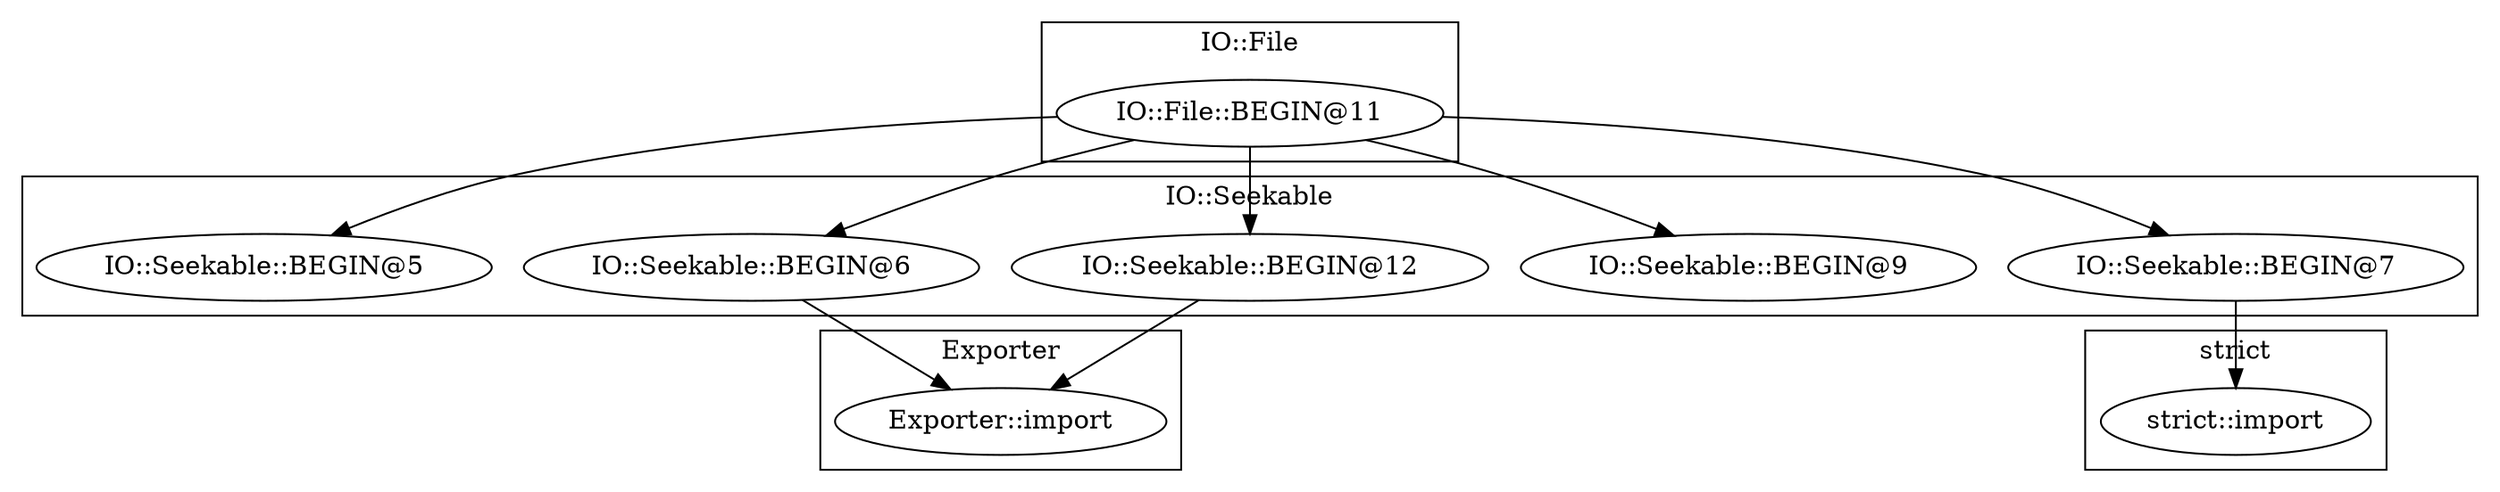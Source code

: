 digraph {
graph [overlap=false]
subgraph cluster_strict {
	label="strict";
	"strict::import";
}
subgraph cluster_Exporter {
	label="Exporter";
	"Exporter::import";
}
subgraph cluster_IO_Seekable {
	label="IO::Seekable";
	"IO::Seekable::BEGIN@12";
	"IO::Seekable::BEGIN@9";
	"IO::Seekable::BEGIN@7";
	"IO::Seekable::BEGIN@6";
	"IO::Seekable::BEGIN@5";
}
subgraph cluster_IO_File {
	label="IO::File";
	"IO::File::BEGIN@11";
}
"IO::File::BEGIN@11" -> "IO::Seekable::BEGIN@7";
"IO::Seekable::BEGIN@12" -> "Exporter::import";
"IO::Seekable::BEGIN@6" -> "Exporter::import";
"IO::File::BEGIN@11" -> "IO::Seekable::BEGIN@12";
"IO::File::BEGIN@11" -> "IO::Seekable::BEGIN@6";
"IO::File::BEGIN@11" -> "IO::Seekable::BEGIN@9";
"IO::File::BEGIN@11" -> "IO::Seekable::BEGIN@5";
"IO::Seekable::BEGIN@7" -> "strict::import";
}
